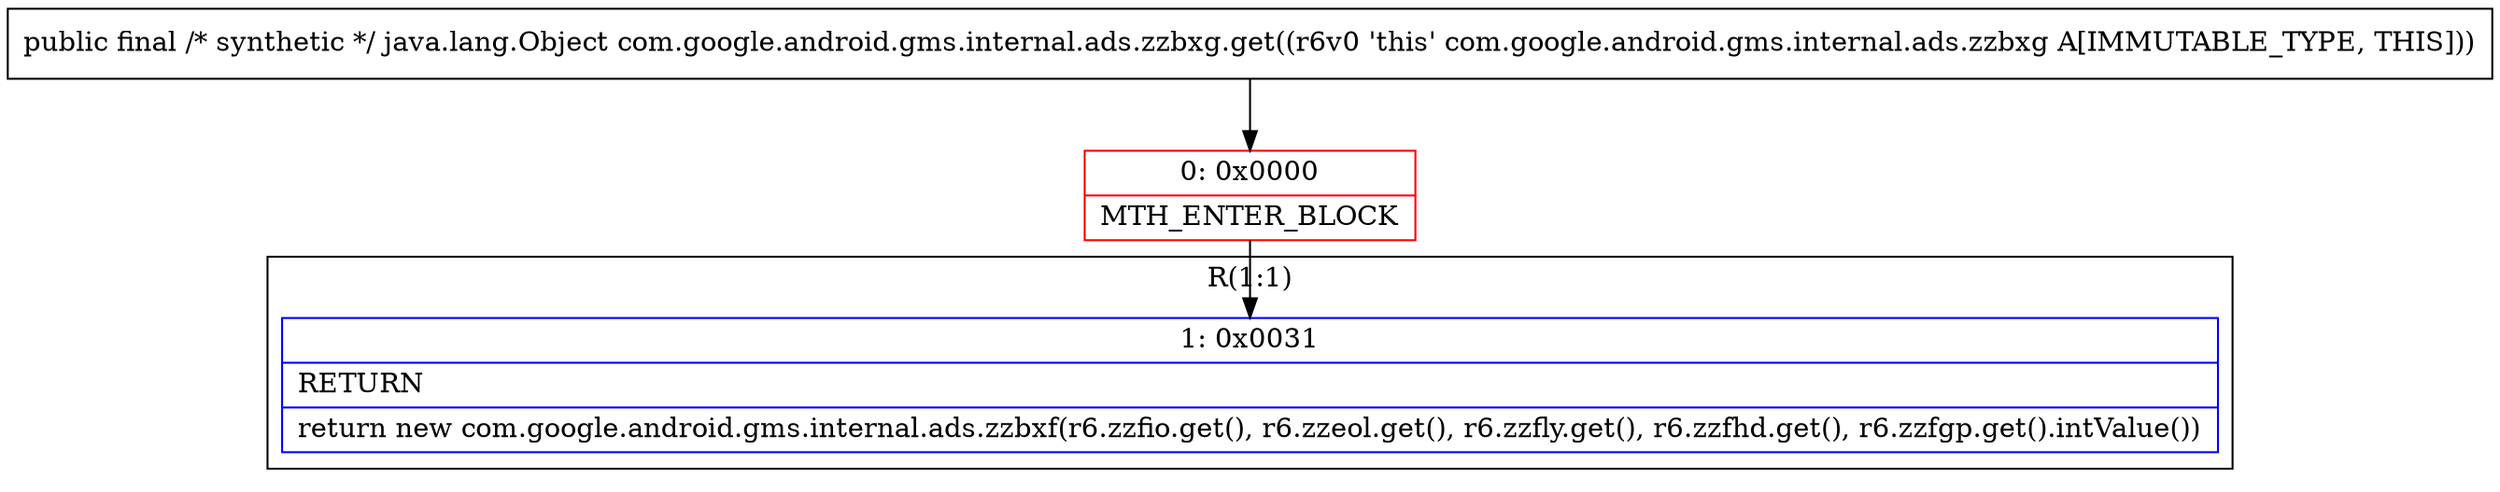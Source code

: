 digraph "CFG forcom.google.android.gms.internal.ads.zzbxg.get()Ljava\/lang\/Object;" {
subgraph cluster_Region_2095729404 {
label = "R(1:1)";
node [shape=record,color=blue];
Node_1 [shape=record,label="{1\:\ 0x0031|RETURN\l|return new com.google.android.gms.internal.ads.zzbxf(r6.zzfio.get(), r6.zzeol.get(), r6.zzfly.get(), r6.zzfhd.get(), r6.zzfgp.get().intValue())\l}"];
}
Node_0 [shape=record,color=red,label="{0\:\ 0x0000|MTH_ENTER_BLOCK\l}"];
MethodNode[shape=record,label="{public final \/* synthetic *\/ java.lang.Object com.google.android.gms.internal.ads.zzbxg.get((r6v0 'this' com.google.android.gms.internal.ads.zzbxg A[IMMUTABLE_TYPE, THIS])) }"];
MethodNode -> Node_0;
Node_0 -> Node_1;
}

